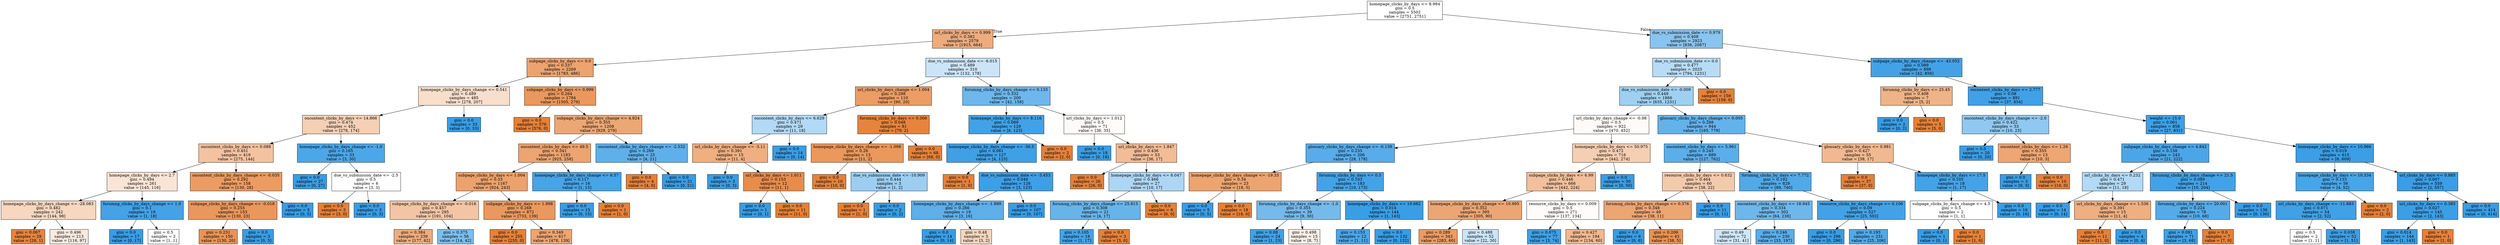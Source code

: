 digraph Tree {
node [shape=box, style="filled", color="black"] ;
0 [label="homepage_clicks_by_days <= 8.984\ngini = 0.5\nsamples = 5502\nvalue = [2751, 2751]", fillcolor="#e5813900"] ;
1 [label="url_clicks_by_days <= 0.999\ngini = 0.382\nsamples = 2579\nvalue = [1915, 664]", fillcolor="#e58139a7"] ;
0 -> 1 [labeldistance=2.5, labelangle=45, headlabel="True"] ;
2 [label="subpage_clicks_by_days <= 0.0\ngini = 0.337\nsamples = 2269\nvalue = [1783, 486]", fillcolor="#e58139b9"] ;
1 -> 2 ;
3 [label="homepage_clicks_by_days_change <= 0.541\ngini = 0.489\nsamples = 485\nvalue = [278, 207]", fillcolor="#e5813941"] ;
2 -> 3 ;
4 [label="oucontent_clicks_by_days <= 14.866\ngini = 0.474\nsamples = 452\nvalue = [278, 174]", fillcolor="#e581395f"] ;
3 -> 4 ;
5 [label="oucontent_clicks_by_days <= 0.088\ngini = 0.451\nsamples = 419\nvalue = [275, 144]", fillcolor="#e5813979"] ;
4 -> 5 ;
6 [label="homepage_clicks_by_days <= 2.7\ngini = 0.494\nsamples = 261\nvalue = [145, 116]", fillcolor="#e5813933"] ;
5 -> 6 ;
7 [label="homepage_clicks_by_days_change <= -28.083\ngini = 0.482\nsamples = 242\nvalue = [144, 98]", fillcolor="#e5813951"] ;
6 -> 7 ;
8 [label="gini = 0.067\nsamples = 29\nvalue = [28, 1]", fillcolor="#e58139f6"] ;
7 -> 8 ;
9 [label="gini = 0.496\nsamples = 213\nvalue = [116, 97]", fillcolor="#e581392a"] ;
7 -> 9 ;
10 [label="forumng_clicks_by_days_change <= 1.0\ngini = 0.1\nsamples = 19\nvalue = [1, 18]", fillcolor="#399de5f1"] ;
6 -> 10 ;
11 [label="gini = 0.0\nsamples = 17\nvalue = [0, 17]", fillcolor="#399de5ff"] ;
10 -> 11 ;
12 [label="gini = 0.5\nsamples = 2\nvalue = [1, 1]", fillcolor="#e5813900"] ;
10 -> 12 ;
13 [label="oucontent_clicks_by_days_change <= -0.035\ngini = 0.292\nsamples = 158\nvalue = [130, 28]", fillcolor="#e58139c8"] ;
5 -> 13 ;
14 [label="subpage_clicks_by_days_change <= -0.018\ngini = 0.255\nsamples = 153\nvalue = [130, 23]", fillcolor="#e58139d2"] ;
13 -> 14 ;
15 [label="gini = 0.231\nsamples = 150\nvalue = [130, 20]", fillcolor="#e58139d8"] ;
14 -> 15 ;
16 [label="gini = 0.0\nsamples = 3\nvalue = [0, 3]", fillcolor="#399de5ff"] ;
14 -> 16 ;
17 [label="gini = 0.0\nsamples = 5\nvalue = [0, 5]", fillcolor="#399de5ff"] ;
13 -> 17 ;
18 [label="homepage_clicks_by_days_change <= -1.0\ngini = 0.165\nsamples = 33\nvalue = [3, 30]", fillcolor="#399de5e6"] ;
4 -> 18 ;
19 [label="gini = 0.0\nsamples = 27\nvalue = [0, 27]", fillcolor="#399de5ff"] ;
18 -> 19 ;
20 [label="due_vs_submission_date <= -2.5\ngini = 0.5\nsamples = 6\nvalue = [3, 3]", fillcolor="#e5813900"] ;
18 -> 20 ;
21 [label="gini = 0.0\nsamples = 3\nvalue = [3, 0]", fillcolor="#e58139ff"] ;
20 -> 21 ;
22 [label="gini = 0.0\nsamples = 3\nvalue = [0, 3]", fillcolor="#399de5ff"] ;
20 -> 22 ;
23 [label="gini = 0.0\nsamples = 33\nvalue = [0, 33]", fillcolor="#399de5ff"] ;
3 -> 23 ;
24 [label="subpage_clicks_by_days <= 0.999\ngini = 0.264\nsamples = 1784\nvalue = [1505, 279]", fillcolor="#e58139d0"] ;
2 -> 24 ;
25 [label="gini = 0.0\nsamples = 576\nvalue = [576, 0]", fillcolor="#e58139ff"] ;
24 -> 25 ;
26 [label="subpage_clicks_by_days_change <= 4.924\ngini = 0.355\nsamples = 1208\nvalue = [929, 279]", fillcolor="#e58139b2"] ;
24 -> 26 ;
27 [label="oucontent_clicks_by_days <= 49.5\ngini = 0.341\nsamples = 1183\nvalue = [925, 258]", fillcolor="#e58139b8"] ;
26 -> 27 ;
28 [label="subpage_clicks_by_days <= 1.004\ngini = 0.33\nsamples = 1167\nvalue = [924, 243]", fillcolor="#e58139bc"] ;
27 -> 28 ;
29 [label="subpage_clicks_by_days_change <= -0.016\ngini = 0.457\nsamples = 295\nvalue = [191, 104]", fillcolor="#e5813974"] ;
28 -> 29 ;
30 [label="gini = 0.384\nsamples = 239\nvalue = [177, 62]", fillcolor="#e58139a6"] ;
29 -> 30 ;
31 [label="gini = 0.375\nsamples = 56\nvalue = [14, 42]", fillcolor="#399de5aa"] ;
29 -> 31 ;
32 [label="subpage_clicks_by_days <= 1.998\ngini = 0.268\nsamples = 872\nvalue = [733, 139]", fillcolor="#e58139cf"] ;
28 -> 32 ;
33 [label="gini = 0.0\nsamples = 255\nvalue = [255, 0]", fillcolor="#e58139ff"] ;
32 -> 33 ;
34 [label="gini = 0.349\nsamples = 617\nvalue = [478, 139]", fillcolor="#e58139b5"] ;
32 -> 34 ;
35 [label="homepage_clicks_by_days_change <= 6.57\ngini = 0.117\nsamples = 16\nvalue = [1, 15]", fillcolor="#399de5ee"] ;
27 -> 35 ;
36 [label="gini = 0.0\nsamples = 15\nvalue = [0, 15]", fillcolor="#399de5ff"] ;
35 -> 36 ;
37 [label="gini = 0.0\nsamples = 1\nvalue = [1, 0]", fillcolor="#e58139ff"] ;
35 -> 37 ;
38 [label="oucontent_clicks_by_days_change <= -2.532\ngini = 0.269\nsamples = 25\nvalue = [4, 21]", fillcolor="#399de5ce"] ;
26 -> 38 ;
39 [label="gini = 0.0\nsamples = 4\nvalue = [4, 0]", fillcolor="#e58139ff"] ;
38 -> 39 ;
40 [label="gini = 0.0\nsamples = 21\nvalue = [0, 21]", fillcolor="#399de5ff"] ;
38 -> 40 ;
41 [label="due_vs_submission_date <= -6.015\ngini = 0.489\nsamples = 310\nvalue = [132, 178]", fillcolor="#399de542"] ;
1 -> 41 ;
42 [label="url_clicks_by_days_change <= 1.004\ngini = 0.298\nsamples = 110\nvalue = [90, 20]", fillcolor="#e58139c6"] ;
41 -> 42 ;
43 [label="oucontent_clicks_by_days <= 6.629\ngini = 0.471\nsamples = 29\nvalue = [11, 18]", fillcolor="#399de563"] ;
42 -> 43 ;
44 [label="url_clicks_by_days_change <= -3.11\ngini = 0.391\nsamples = 15\nvalue = [11, 4]", fillcolor="#e58139a2"] ;
43 -> 44 ;
45 [label="gini = 0.0\nsamples = 3\nvalue = [0, 3]", fillcolor="#399de5ff"] ;
44 -> 45 ;
46 [label="url_clicks_by_days <= 1.011\ngini = 0.153\nsamples = 12\nvalue = [11, 1]", fillcolor="#e58139e8"] ;
44 -> 46 ;
47 [label="gini = 0.0\nsamples = 1\nvalue = [0, 1]", fillcolor="#399de5ff"] ;
46 -> 47 ;
48 [label="gini = 0.0\nsamples = 11\nvalue = [11, 0]", fillcolor="#e58139ff"] ;
46 -> 48 ;
49 [label="gini = 0.0\nsamples = 14\nvalue = [0, 14]", fillcolor="#399de5ff"] ;
43 -> 49 ;
50 [label="forumng_clicks_by_days <= 0.306\ngini = 0.048\nsamples = 81\nvalue = [79, 2]", fillcolor="#e58139f9"] ;
42 -> 50 ;
51 [label="homepage_clicks_by_days_change <= -1.098\ngini = 0.26\nsamples = 13\nvalue = [11, 2]", fillcolor="#e58139d1"] ;
50 -> 51 ;
52 [label="gini = 0.0\nsamples = 10\nvalue = [10, 0]", fillcolor="#e58139ff"] ;
51 -> 52 ;
53 [label="due_vs_submission_date <= -10.909\ngini = 0.444\nsamples = 3\nvalue = [1, 2]", fillcolor="#399de57f"] ;
51 -> 53 ;
54 [label="gini = 0.0\nsamples = 1\nvalue = [1, 0]", fillcolor="#e58139ff"] ;
53 -> 54 ;
55 [label="gini = 0.0\nsamples = 2\nvalue = [0, 2]", fillcolor="#399de5ff"] ;
53 -> 55 ;
56 [label="gini = 0.0\nsamples = 68\nvalue = [68, 0]", fillcolor="#e58139ff"] ;
50 -> 56 ;
57 [label="forumng_clicks_by_days_change <= 0.133\ngini = 0.332\nsamples = 200\nvalue = [42, 158]", fillcolor="#399de5bb"] ;
41 -> 57 ;
58 [label="homepage_clicks_by_days <= 8.116\ngini = 0.089\nsamples = 129\nvalue = [6, 123]", fillcolor="#399de5f3"] ;
57 -> 58 ;
59 [label="homepage_clicks_by_days_change <= -36.5\ngini = 0.061\nsamples = 127\nvalue = [4, 123]", fillcolor="#399de5f7"] ;
58 -> 59 ;
60 [label="gini = 0.0\nsamples = 1\nvalue = [1, 0]", fillcolor="#e58139ff"] ;
59 -> 60 ;
61 [label="due_vs_submission_date <= -3.453\ngini = 0.046\nsamples = 126\nvalue = [3, 123]", fillcolor="#399de5f9"] ;
59 -> 61 ;
62 [label="homepage_clicks_by_days_change <= -1.899\ngini = 0.266\nsamples = 19\nvalue = [3, 16]", fillcolor="#399de5cf"] ;
61 -> 62 ;
63 [label="gini = 0.0\nsamples = 14\nvalue = [0, 14]", fillcolor="#399de5ff"] ;
62 -> 63 ;
64 [label="gini = 0.48\nsamples = 5\nvalue = [3, 2]", fillcolor="#e5813955"] ;
62 -> 64 ;
65 [label="gini = 0.0\nsamples = 107\nvalue = [0, 107]", fillcolor="#399de5ff"] ;
61 -> 65 ;
66 [label="gini = 0.0\nsamples = 2\nvalue = [2, 0]", fillcolor="#e58139ff"] ;
58 -> 66 ;
67 [label="url_clicks_by_days <= 1.012\ngini = 0.5\nsamples = 71\nvalue = [36, 35]", fillcolor="#e5813907"] ;
57 -> 67 ;
68 [label="gini = 0.0\nsamples = 18\nvalue = [0, 18]", fillcolor="#399de5ff"] ;
67 -> 68 ;
69 [label="url_clicks_by_days <= 1.847\ngini = 0.436\nsamples = 53\nvalue = [36, 17]", fillcolor="#e5813987"] ;
67 -> 69 ;
70 [label="gini = 0.0\nsamples = 26\nvalue = [26, 0]", fillcolor="#e58139ff"] ;
69 -> 70 ;
71 [label="homepage_clicks_by_days <= 8.047\ngini = 0.466\nsamples = 27\nvalue = [10, 17]", fillcolor="#399de569"] ;
69 -> 71 ;
72 [label="forumng_clicks_by_days_change <= 25.815\ngini = 0.308\nsamples = 21\nvalue = [4, 17]", fillcolor="#399de5c3"] ;
71 -> 72 ;
73 [label="gini = 0.105\nsamples = 18\nvalue = [1, 17]", fillcolor="#399de5f0"] ;
72 -> 73 ;
74 [label="gini = 0.0\nsamples = 3\nvalue = [3, 0]", fillcolor="#e58139ff"] ;
72 -> 74 ;
75 [label="gini = 0.0\nsamples = 6\nvalue = [6, 0]", fillcolor="#e58139ff"] ;
71 -> 75 ;
76 [label="due_vs_submission_date <= 0.979\ngini = 0.408\nsamples = 2923\nvalue = [836, 2087]", fillcolor="#399de599"] ;
0 -> 76 [labeldistance=2.5, labelangle=-45, headlabel="False"] ;
77 [label="due_vs_submission_date <= 0.0\ngini = 0.477\nsamples = 2025\nvalue = [794, 1231]", fillcolor="#399de55b"] ;
76 -> 77 ;
78 [label="due_vs_submission_date <= -0.009\ngini = 0.449\nsamples = 1866\nvalue = [635, 1231]", fillcolor="#399de57b"] ;
77 -> 78 ;
79 [label="url_clicks_by_days_change <= -0.98\ngini = 0.5\nsamples = 922\nvalue = [470, 452]", fillcolor="#e581390a"] ;
78 -> 79 ;
80 [label="glossary_clicks_by_days_change <= -0.139\ngini = 0.235\nsamples = 206\nvalue = [28, 178]", fillcolor="#399de5d7"] ;
79 -> 80 ;
81 [label="homepage_clicks_by_days_change <= -19.33\ngini = 0.34\nsamples = 23\nvalue = [18, 5]", fillcolor="#e58139b8"] ;
80 -> 81 ;
82 [label="gini = 0.0\nsamples = 5\nvalue = [0, 5]", fillcolor="#399de5ff"] ;
81 -> 82 ;
83 [label="gini = 0.0\nsamples = 18\nvalue = [18, 0]", fillcolor="#e58139ff"] ;
81 -> 83 ;
84 [label="forumng_clicks_by_days <= 0.5\ngini = 0.103\nsamples = 183\nvalue = [10, 173]", fillcolor="#399de5f0"] ;
80 -> 84 ;
85 [label="forumng_clicks_by_days_change <= -1.0\ngini = 0.355\nsamples = 39\nvalue = [9, 30]", fillcolor="#399de5b3"] ;
84 -> 85 ;
86 [label="gini = 0.08\nsamples = 24\nvalue = [1, 23]", fillcolor="#399de5f4"] ;
85 -> 86 ;
87 [label="gini = 0.498\nsamples = 15\nvalue = [8, 7]", fillcolor="#e5813920"] ;
85 -> 87 ;
88 [label="homepage_clicks_by_days <= 10.662\ngini = 0.014\nsamples = 144\nvalue = [1, 143]", fillcolor="#399de5fd"] ;
84 -> 88 ;
89 [label="gini = 0.153\nsamples = 12\nvalue = [1, 11]", fillcolor="#399de5e8"] ;
88 -> 89 ;
90 [label="gini = 0.0\nsamples = 132\nvalue = [0, 132]", fillcolor="#399de5ff"] ;
88 -> 90 ;
91 [label="homepage_clicks_by_days <= 50.975\ngini = 0.472\nsamples = 716\nvalue = [442, 274]", fillcolor="#e5813961"] ;
79 -> 91 ;
92 [label="subpage_clicks_by_days <= 6.99\ngini = 0.446\nsamples = 666\nvalue = [442, 224]", fillcolor="#e581397e"] ;
91 -> 92 ;
93 [label="homepage_clicks_by_days_change <= 10.995\ngini = 0.352\nsamples = 395\nvalue = [305, 90]", fillcolor="#e58139b4"] ;
92 -> 93 ;
94 [label="gini = 0.289\nsamples = 343\nvalue = [283, 60]", fillcolor="#e58139c9"] ;
93 -> 94 ;
95 [label="gini = 0.488\nsamples = 52\nvalue = [22, 30]", fillcolor="#399de544"] ;
93 -> 95 ;
96 [label="resource_clicks_by_days <= 0.009\ngini = 0.5\nsamples = 271\nvalue = [137, 134]", fillcolor="#e5813906"] ;
92 -> 96 ;
97 [label="gini = 0.075\nsamples = 77\nvalue = [3, 74]", fillcolor="#399de5f5"] ;
96 -> 97 ;
98 [label="gini = 0.427\nsamples = 194\nvalue = [134, 60]", fillcolor="#e581398d"] ;
96 -> 98 ;
99 [label="gini = 0.0\nsamples = 50\nvalue = [0, 50]", fillcolor="#399de5ff"] ;
91 -> 99 ;
100 [label="glossary_clicks_by_days_change <= 0.005\ngini = 0.288\nsamples = 944\nvalue = [165, 779]", fillcolor="#399de5c9"] ;
78 -> 100 ;
101 [label="oucontent_clicks_by_days <= 5.961\ngini = 0.245\nsamples = 889\nvalue = [127, 762]", fillcolor="#399de5d4"] ;
100 -> 101 ;
102 [label="resource_clicks_by_days <= 0.632\ngini = 0.464\nsamples = 60\nvalue = [38, 22]", fillcolor="#e581396b"] ;
101 -> 102 ;
103 [label="forumng_clicks_by_days_change <= 0.376\ngini = 0.348\nsamples = 49\nvalue = [38, 11]", fillcolor="#e58139b5"] ;
102 -> 103 ;
104 [label="gini = 0.0\nsamples = 6\nvalue = [0, 6]", fillcolor="#399de5ff"] ;
103 -> 104 ;
105 [label="gini = 0.206\nsamples = 43\nvalue = [38, 5]", fillcolor="#e58139dd"] ;
103 -> 105 ;
106 [label="gini = 0.0\nsamples = 11\nvalue = [0, 11]", fillcolor="#399de5ff"] ;
102 -> 106 ;
107 [label="forumng_clicks_by_days <= 7.772\ngini = 0.192\nsamples = 829\nvalue = [89, 740]", fillcolor="#399de5e0"] ;
101 -> 107 ;
108 [label="oucontent_clicks_by_days <= 18.945\ngini = 0.334\nsamples = 302\nvalue = [64, 238]", fillcolor="#399de5ba"] ;
107 -> 108 ;
109 [label="gini = 0.49\nsamples = 72\nvalue = [31, 41]", fillcolor="#399de53e"] ;
108 -> 109 ;
110 [label="gini = 0.246\nsamples = 230\nvalue = [33, 197]", fillcolor="#399de5d4"] ;
108 -> 110 ;
111 [label="resource_clicks_by_days_change <= 0.106\ngini = 0.09\nsamples = 527\nvalue = [25, 502]", fillcolor="#399de5f2"] ;
107 -> 111 ;
112 [label="gini = 0.0\nsamples = 296\nvalue = [0, 296]", fillcolor="#399de5ff"] ;
111 -> 112 ;
113 [label="gini = 0.193\nsamples = 231\nvalue = [25, 206]", fillcolor="#399de5e0"] ;
111 -> 113 ;
114 [label="glossary_clicks_by_days <= 0.981\ngini = 0.427\nsamples = 55\nvalue = [38, 17]", fillcolor="#e581398d"] ;
100 -> 114 ;
115 [label="gini = 0.0\nsamples = 37\nvalue = [37, 0]", fillcolor="#e58139ff"] ;
114 -> 115 ;
116 [label="homepage_clicks_by_days <= 17.5\ngini = 0.105\nsamples = 18\nvalue = [1, 17]", fillcolor="#399de5f0"] ;
114 -> 116 ;
117 [label="subpage_clicks_by_days_change <= 4.5\ngini = 0.5\nsamples = 2\nvalue = [1, 1]", fillcolor="#e5813900"] ;
116 -> 117 ;
118 [label="gini = 0.0\nsamples = 1\nvalue = [0, 1]", fillcolor="#399de5ff"] ;
117 -> 118 ;
119 [label="gini = 0.0\nsamples = 1\nvalue = [1, 0]", fillcolor="#e58139ff"] ;
117 -> 119 ;
120 [label="gini = 0.0\nsamples = 16\nvalue = [0, 16]", fillcolor="#399de5ff"] ;
116 -> 120 ;
121 [label="gini = 0.0\nsamples = 159\nvalue = [159, 0]", fillcolor="#e58139ff"] ;
77 -> 121 ;
122 [label="subpage_clicks_by_days_change <= -43.052\ngini = 0.089\nsamples = 898\nvalue = [42, 856]", fillcolor="#399de5f2"] ;
76 -> 122 ;
123 [label="forumng_clicks_by_days <= 25.45\ngini = 0.408\nsamples = 7\nvalue = [5, 2]", fillcolor="#e5813999"] ;
122 -> 123 ;
124 [label="gini = 0.0\nsamples = 2\nvalue = [0, 2]", fillcolor="#399de5ff"] ;
123 -> 124 ;
125 [label="gini = 0.0\nsamples = 5\nvalue = [5, 0]", fillcolor="#e58139ff"] ;
123 -> 125 ;
126 [label="oucontent_clicks_by_days <= 2.777\ngini = 0.08\nsamples = 891\nvalue = [37, 854]", fillcolor="#399de5f4"] ;
122 -> 126 ;
127 [label="oucontent_clicks_by_days_change <= -2.0\ngini = 0.422\nsamples = 33\nvalue = [10, 23]", fillcolor="#399de590"] ;
126 -> 127 ;
128 [label="gini = 0.0\nsamples = 20\nvalue = [0, 20]", fillcolor="#399de5ff"] ;
127 -> 128 ;
129 [label="oucontent_clicks_by_days <= 1.26\ngini = 0.355\nsamples = 13\nvalue = [10, 3]", fillcolor="#e58139b3"] ;
127 -> 129 ;
130 [label="gini = 0.0\nsamples = 3\nvalue = [0, 3]", fillcolor="#399de5ff"] ;
129 -> 130 ;
131 [label="gini = 0.0\nsamples = 10\nvalue = [10, 0]", fillcolor="#e58139ff"] ;
129 -> 131 ;
132 [label="weight <= 15.0\ngini = 0.061\nsamples = 858\nvalue = [27, 831]", fillcolor="#399de5f7"] ;
126 -> 132 ;
133 [label="subpage_clicks_by_days_change <= 4.842\ngini = 0.158\nsamples = 243\nvalue = [21, 222]", fillcolor="#399de5e7"] ;
132 -> 133 ;
134 [label="url_clicks_by_days <= 0.232\ngini = 0.471\nsamples = 29\nvalue = [11, 18]", fillcolor="#399de563"] ;
133 -> 134 ;
135 [label="gini = 0.0\nsamples = 14\nvalue = [0, 14]", fillcolor="#399de5ff"] ;
134 -> 135 ;
136 [label="url_clicks_by_days_change <= 1.536\ngini = 0.391\nsamples = 15\nvalue = [11, 4]", fillcolor="#e58139a2"] ;
134 -> 136 ;
137 [label="gini = 0.0\nsamples = 11\nvalue = [11, 0]", fillcolor="#e58139ff"] ;
136 -> 137 ;
138 [label="gini = 0.0\nsamples = 4\nvalue = [0, 4]", fillcolor="#399de5ff"] ;
136 -> 138 ;
139 [label="forumng_clicks_by_days_change <= 21.5\ngini = 0.089\nsamples = 214\nvalue = [10, 204]", fillcolor="#399de5f2"] ;
133 -> 139 ;
140 [label="forumng_clicks_by_days <= 20.001\ngini = 0.224\nsamples = 78\nvalue = [10, 68]", fillcolor="#399de5da"] ;
139 -> 140 ;
141 [label="gini = 0.081\nsamples = 71\nvalue = [3, 68]", fillcolor="#399de5f4"] ;
140 -> 141 ;
142 [label="gini = 0.0\nsamples = 7\nvalue = [7, 0]", fillcolor="#e58139ff"] ;
140 -> 142 ;
143 [label="gini = 0.0\nsamples = 136\nvalue = [0, 136]", fillcolor="#399de5ff"] ;
139 -> 143 ;
144 [label="homepage_clicks_by_days <= 10.966\ngini = 0.019\nsamples = 615\nvalue = [6, 609]", fillcolor="#399de5fc"] ;
132 -> 144 ;
145 [label="homepage_clicks_by_days <= 10.334\ngini = 0.133\nsamples = 56\nvalue = [4, 52]", fillcolor="#399de5eb"] ;
144 -> 145 ;
146 [label="url_clicks_by_days_change <= -11.883\ngini = 0.071\nsamples = 54\nvalue = [2, 52]", fillcolor="#399de5f5"] ;
145 -> 146 ;
147 [label="gini = 0.5\nsamples = 2\nvalue = [1, 1]", fillcolor="#e5813900"] ;
146 -> 147 ;
148 [label="gini = 0.038\nsamples = 52\nvalue = [1, 51]", fillcolor="#399de5fa"] ;
146 -> 148 ;
149 [label="gini = 0.0\nsamples = 2\nvalue = [2, 0]", fillcolor="#e58139ff"] ;
145 -> 149 ;
150 [label="url_clicks_by_days <= 0.885\ngini = 0.007\nsamples = 559\nvalue = [2, 557]", fillcolor="#399de5fe"] ;
144 -> 150 ;
151 [label="url_clicks_by_days <= 0.385\ngini = 0.027\nsamples = 145\nvalue = [2, 143]", fillcolor="#399de5fb"] ;
150 -> 151 ;
152 [label="gini = 0.014\nsamples = 144\nvalue = [1, 143]", fillcolor="#399de5fd"] ;
151 -> 152 ;
153 [label="gini = 0.0\nsamples = 1\nvalue = [1, 0]", fillcolor="#e58139ff"] ;
151 -> 153 ;
154 [label="gini = 0.0\nsamples = 414\nvalue = [0, 414]", fillcolor="#399de5ff"] ;
150 -> 154 ;
}